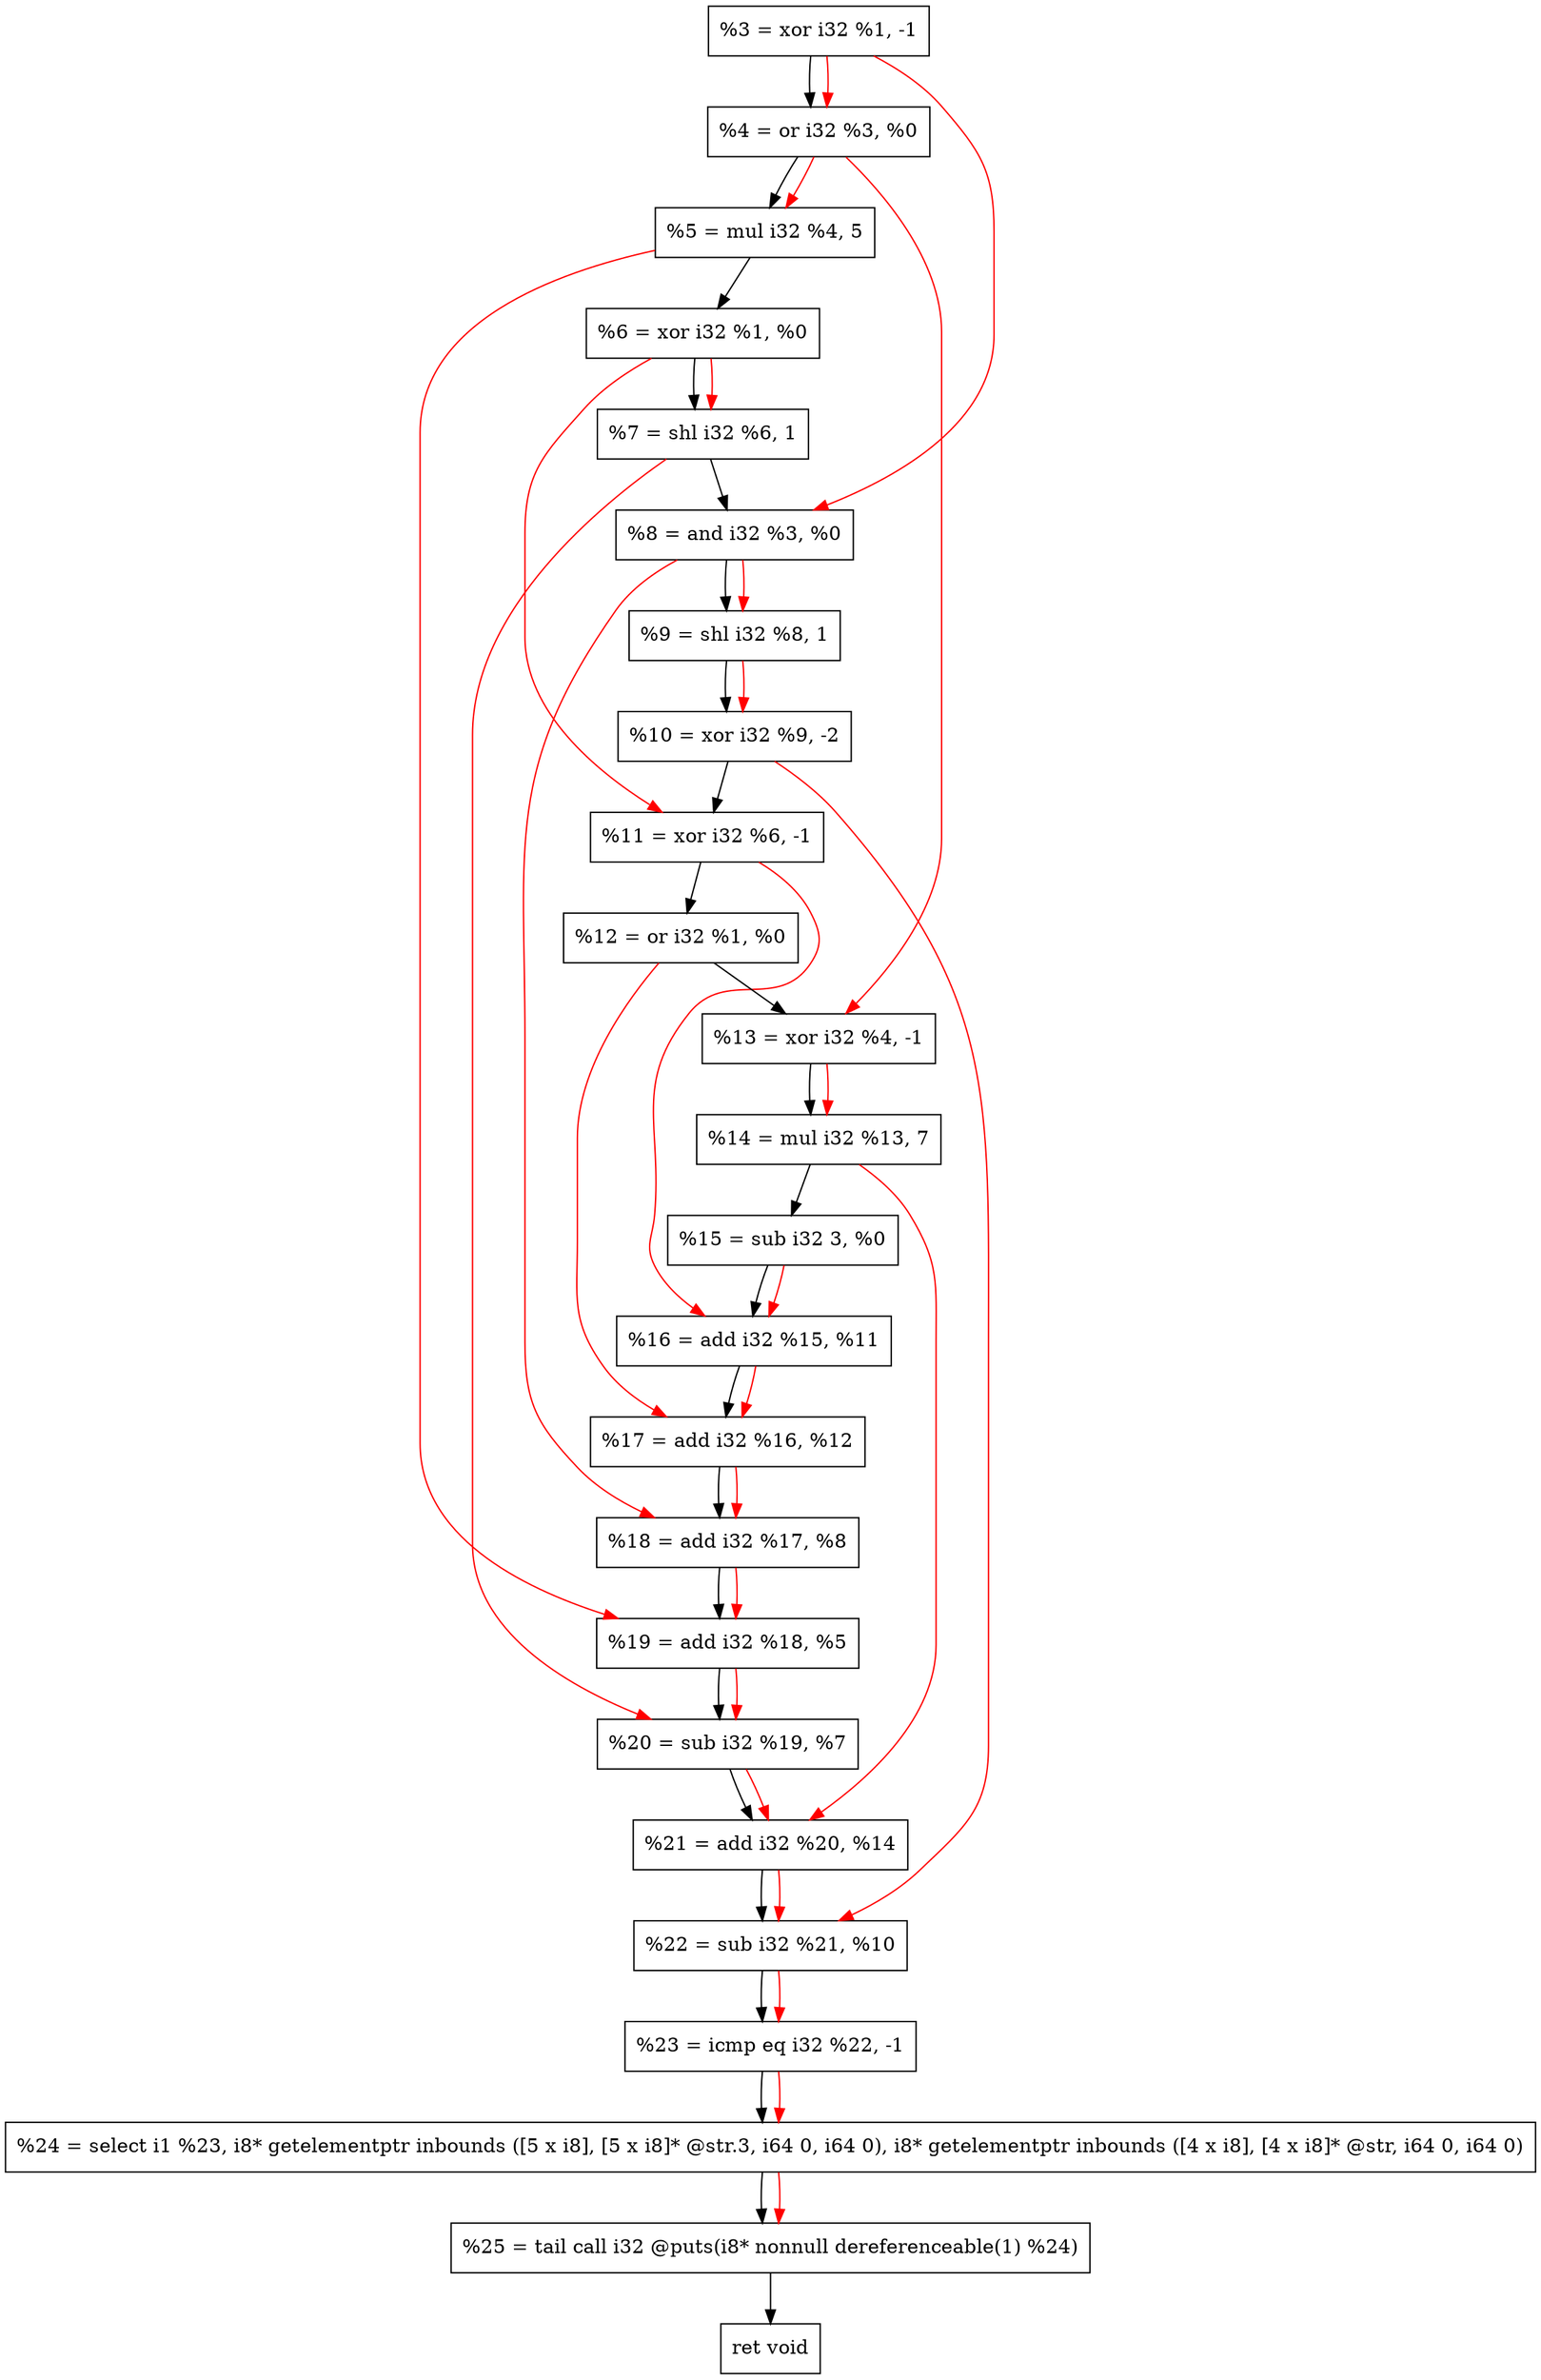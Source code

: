 digraph "DFG for'crackme' function" {
	Node0x1974af0[shape=record, label="  %3 = xor i32 %1, -1"];
	Node0x1974b60[shape=record, label="  %4 = or i32 %3, %0"];
	Node0x1974c20[shape=record, label="  %5 = mul i32 %4, 5"];
	Node0x1974c90[shape=record, label="  %6 = xor i32 %1, %0"];
	Node0x1974d30[shape=record, label="  %7 = shl i32 %6, 1"];
	Node0x1974da0[shape=record, label="  %8 = and i32 %3, %0"];
	Node0x1974e10[shape=record, label="  %9 = shl i32 %8, 1"];
	Node0x1974eb0[shape=record, label="  %10 = xor i32 %9, -2"];
	Node0x1974f20[shape=record, label="  %11 = xor i32 %6, -1"];
	Node0x1974f90[shape=record, label="  %12 = or i32 %1, %0"];
	Node0x1975000[shape=record, label="  %13 = xor i32 %4, -1"];
	Node0x19750a0[shape=record, label="  %14 = mul i32 %13, 7"];
	Node0x1975140[shape=record, label="  %15 = sub i32 3, %0"];
	Node0x19751b0[shape=record, label="  %16 = add i32 %15, %11"];
	Node0x1975220[shape=record, label="  %17 = add i32 %16, %12"];
	Node0x1975290[shape=record, label="  %18 = add i32 %17, %8"];
	Node0x1975300[shape=record, label="  %19 = add i32 %18, %5"];
	Node0x1975370[shape=record, label="  %20 = sub i32 %19, %7"];
	Node0x19753e0[shape=record, label="  %21 = add i32 %20, %14"];
	Node0x1975450[shape=record, label="  %22 = sub i32 %21, %10"];
	Node0x19754c0[shape=record, label="  %23 = icmp eq i32 %22, -1"];
	Node0x1915268[shape=record, label="  %24 = select i1 %23, i8* getelementptr inbounds ([5 x i8], [5 x i8]* @str.3, i64 0, i64 0), i8* getelementptr inbounds ([4 x i8], [4 x i8]* @str, i64 0, i64 0)"];
	Node0x1975960[shape=record, label="  %25 = tail call i32 @puts(i8* nonnull dereferenceable(1) %24)"];
	Node0x19759b0[shape=record, label="  ret void"];
	Node0x1974af0 -> Node0x1974b60;
	Node0x1974b60 -> Node0x1974c20;
	Node0x1974c20 -> Node0x1974c90;
	Node0x1974c90 -> Node0x1974d30;
	Node0x1974d30 -> Node0x1974da0;
	Node0x1974da0 -> Node0x1974e10;
	Node0x1974e10 -> Node0x1974eb0;
	Node0x1974eb0 -> Node0x1974f20;
	Node0x1974f20 -> Node0x1974f90;
	Node0x1974f90 -> Node0x1975000;
	Node0x1975000 -> Node0x19750a0;
	Node0x19750a0 -> Node0x1975140;
	Node0x1975140 -> Node0x19751b0;
	Node0x19751b0 -> Node0x1975220;
	Node0x1975220 -> Node0x1975290;
	Node0x1975290 -> Node0x1975300;
	Node0x1975300 -> Node0x1975370;
	Node0x1975370 -> Node0x19753e0;
	Node0x19753e0 -> Node0x1975450;
	Node0x1975450 -> Node0x19754c0;
	Node0x19754c0 -> Node0x1915268;
	Node0x1915268 -> Node0x1975960;
	Node0x1975960 -> Node0x19759b0;
edge [color=red]
	Node0x1974af0 -> Node0x1974b60;
	Node0x1974b60 -> Node0x1974c20;
	Node0x1974c90 -> Node0x1974d30;
	Node0x1974af0 -> Node0x1974da0;
	Node0x1974da0 -> Node0x1974e10;
	Node0x1974e10 -> Node0x1974eb0;
	Node0x1974c90 -> Node0x1974f20;
	Node0x1974b60 -> Node0x1975000;
	Node0x1975000 -> Node0x19750a0;
	Node0x1975140 -> Node0x19751b0;
	Node0x1974f20 -> Node0x19751b0;
	Node0x19751b0 -> Node0x1975220;
	Node0x1974f90 -> Node0x1975220;
	Node0x1975220 -> Node0x1975290;
	Node0x1974da0 -> Node0x1975290;
	Node0x1975290 -> Node0x1975300;
	Node0x1974c20 -> Node0x1975300;
	Node0x1975300 -> Node0x1975370;
	Node0x1974d30 -> Node0x1975370;
	Node0x1975370 -> Node0x19753e0;
	Node0x19750a0 -> Node0x19753e0;
	Node0x19753e0 -> Node0x1975450;
	Node0x1974eb0 -> Node0x1975450;
	Node0x1975450 -> Node0x19754c0;
	Node0x19754c0 -> Node0x1915268;
	Node0x1915268 -> Node0x1975960;
}
